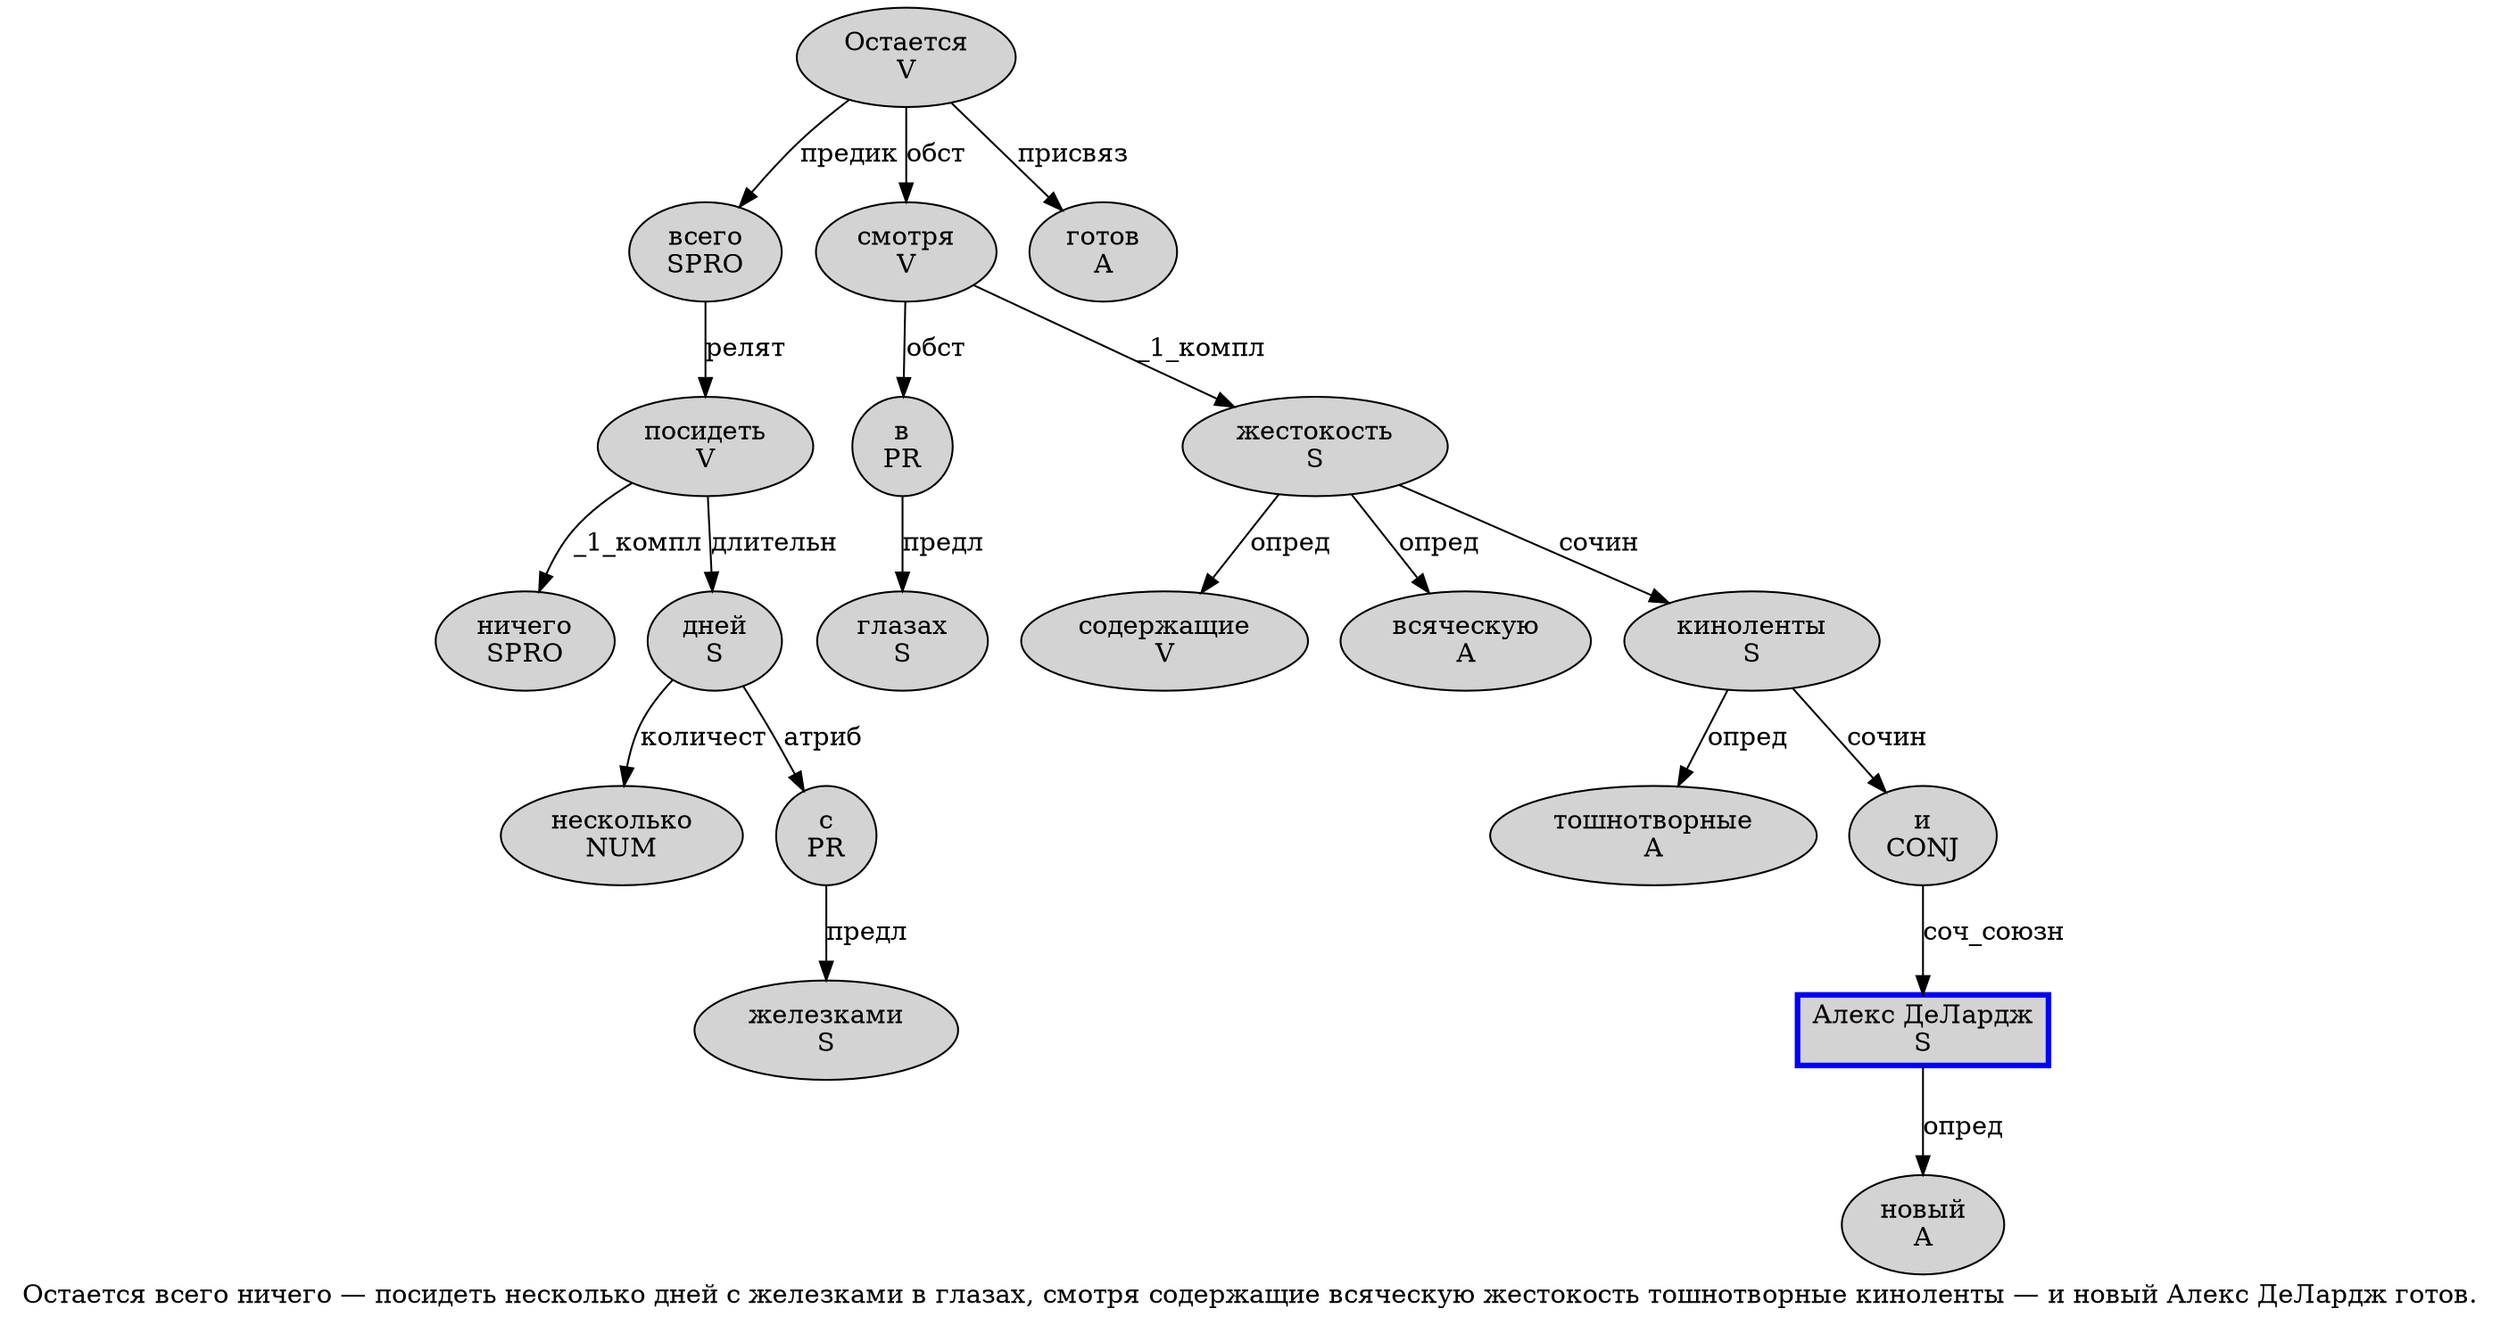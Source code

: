 digraph SENTENCE_3977 {
	graph [label="Остается всего ничего — посидеть несколько дней с железками в глазах, смотря содержащие всяческую жестокость тошнотворные киноленты — и новый Алекс ДеЛардж готов."]
	node [style=filled]
		0 [label="Остается
V" color="" fillcolor=lightgray penwidth=1 shape=ellipse]
		1 [label="всего
SPRO" color="" fillcolor=lightgray penwidth=1 shape=ellipse]
		2 [label="ничего
SPRO" color="" fillcolor=lightgray penwidth=1 shape=ellipse]
		4 [label="посидеть
V" color="" fillcolor=lightgray penwidth=1 shape=ellipse]
		5 [label="несколько
NUM" color="" fillcolor=lightgray penwidth=1 shape=ellipse]
		6 [label="дней
S" color="" fillcolor=lightgray penwidth=1 shape=ellipse]
		7 [label="с
PR" color="" fillcolor=lightgray penwidth=1 shape=ellipse]
		8 [label="железками
S" color="" fillcolor=lightgray penwidth=1 shape=ellipse]
		9 [label="в
PR" color="" fillcolor=lightgray penwidth=1 shape=ellipse]
		10 [label="глазах
S" color="" fillcolor=lightgray penwidth=1 shape=ellipse]
		12 [label="смотря
V" color="" fillcolor=lightgray penwidth=1 shape=ellipse]
		13 [label="содержащие
V" color="" fillcolor=lightgray penwidth=1 shape=ellipse]
		14 [label="всяческую
A" color="" fillcolor=lightgray penwidth=1 shape=ellipse]
		15 [label="жестокость
S" color="" fillcolor=lightgray penwidth=1 shape=ellipse]
		16 [label="тошнотворные
A" color="" fillcolor=lightgray penwidth=1 shape=ellipse]
		17 [label="киноленты
S" color="" fillcolor=lightgray penwidth=1 shape=ellipse]
		19 [label="и
CONJ" color="" fillcolor=lightgray penwidth=1 shape=ellipse]
		20 [label="новый
A" color="" fillcolor=lightgray penwidth=1 shape=ellipse]
		21 [label="Алекс ДеЛардж
S" color=blue fillcolor=lightgray penwidth=3 shape=box]
		22 [label="готов
A" color="" fillcolor=lightgray penwidth=1 shape=ellipse]
			17 -> 16 [label="опред"]
			17 -> 19 [label="сочин"]
			4 -> 2 [label="_1_компл"]
			4 -> 6 [label="длительн"]
			1 -> 4 [label="релят"]
			6 -> 5 [label="количест"]
			6 -> 7 [label="атриб"]
			15 -> 13 [label="опред"]
			15 -> 14 [label="опред"]
			15 -> 17 [label="сочин"]
			9 -> 10 [label="предл"]
			0 -> 1 [label="предик"]
			0 -> 12 [label="обст"]
			0 -> 22 [label="присвяз"]
			21 -> 20 [label="опред"]
			7 -> 8 [label="предл"]
			19 -> 21 [label="соч_союзн"]
			12 -> 9 [label="обст"]
			12 -> 15 [label="_1_компл"]
}